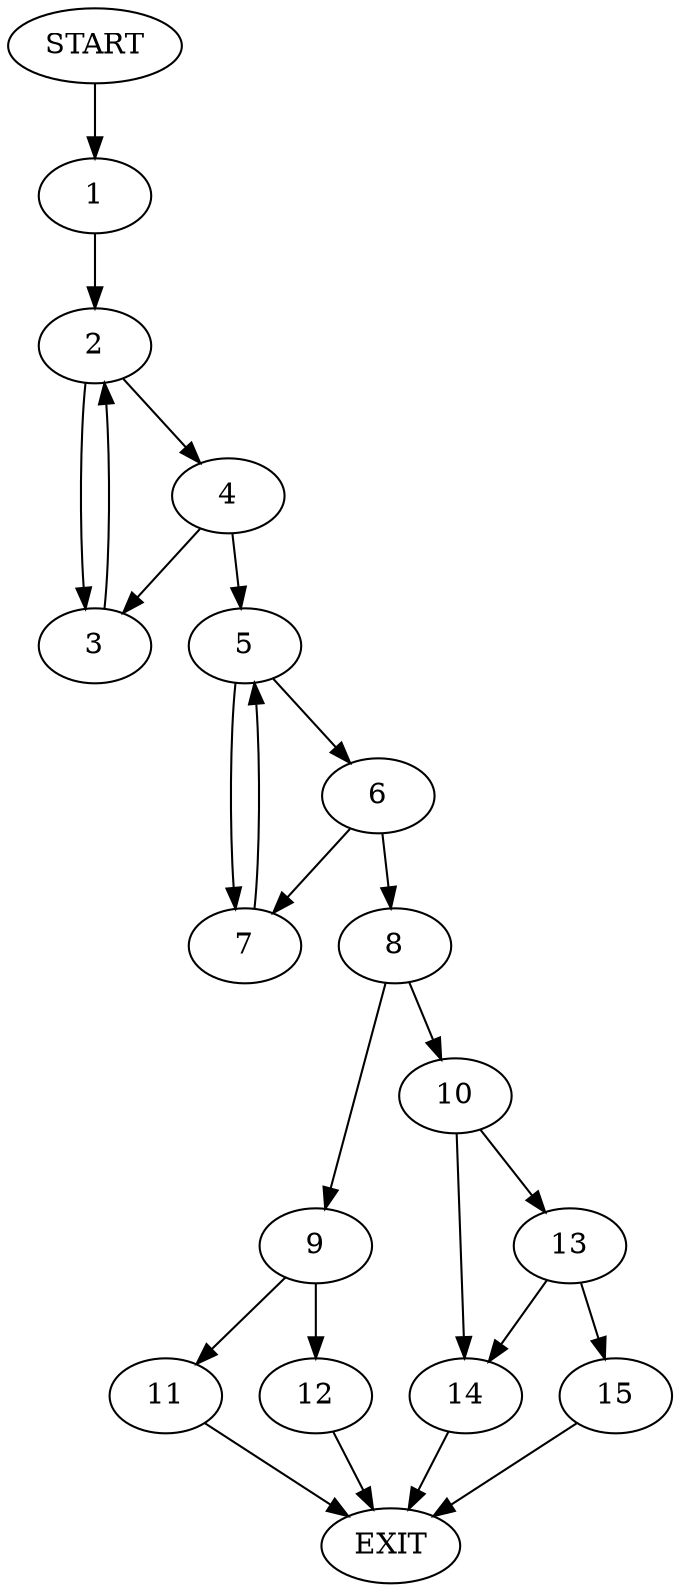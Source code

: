 digraph {
0 [label="START"]
16 [label="EXIT"]
0 -> 1
1 -> 2
2 -> 3
2 -> 4
3 -> 2
4 -> 5
4 -> 3
5 -> 6
5 -> 7
6 -> 7
6 -> 8
7 -> 5
8 -> 9
8 -> 10
9 -> 11
9 -> 12
10 -> 13
10 -> 14
11 -> 16
12 -> 16
14 -> 16
13 -> 15
13 -> 14
15 -> 16
}
